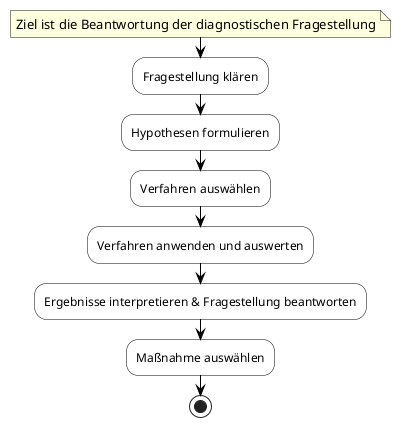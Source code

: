 @startuml
skinparam activity {
    backgroundcolor white
    bordercolor black
    diamondbackgroundcolor white
    diamondbordercolor black
}
skinparam arrowcolor black
skinparam partitionbackgroundcolor lightgrey
note
Ziel ist die Beantwortung der diagnostischen Fragestellung
end note
:Fragestellung klären;
:Hypothesen formulieren;
:Verfahren auswählen;
:Verfahren anwenden und auswerten;
:Ergebnisse interpretieren & Fragestellung beantworten;
:Maßnahme auswählen;
stop
@enduml
